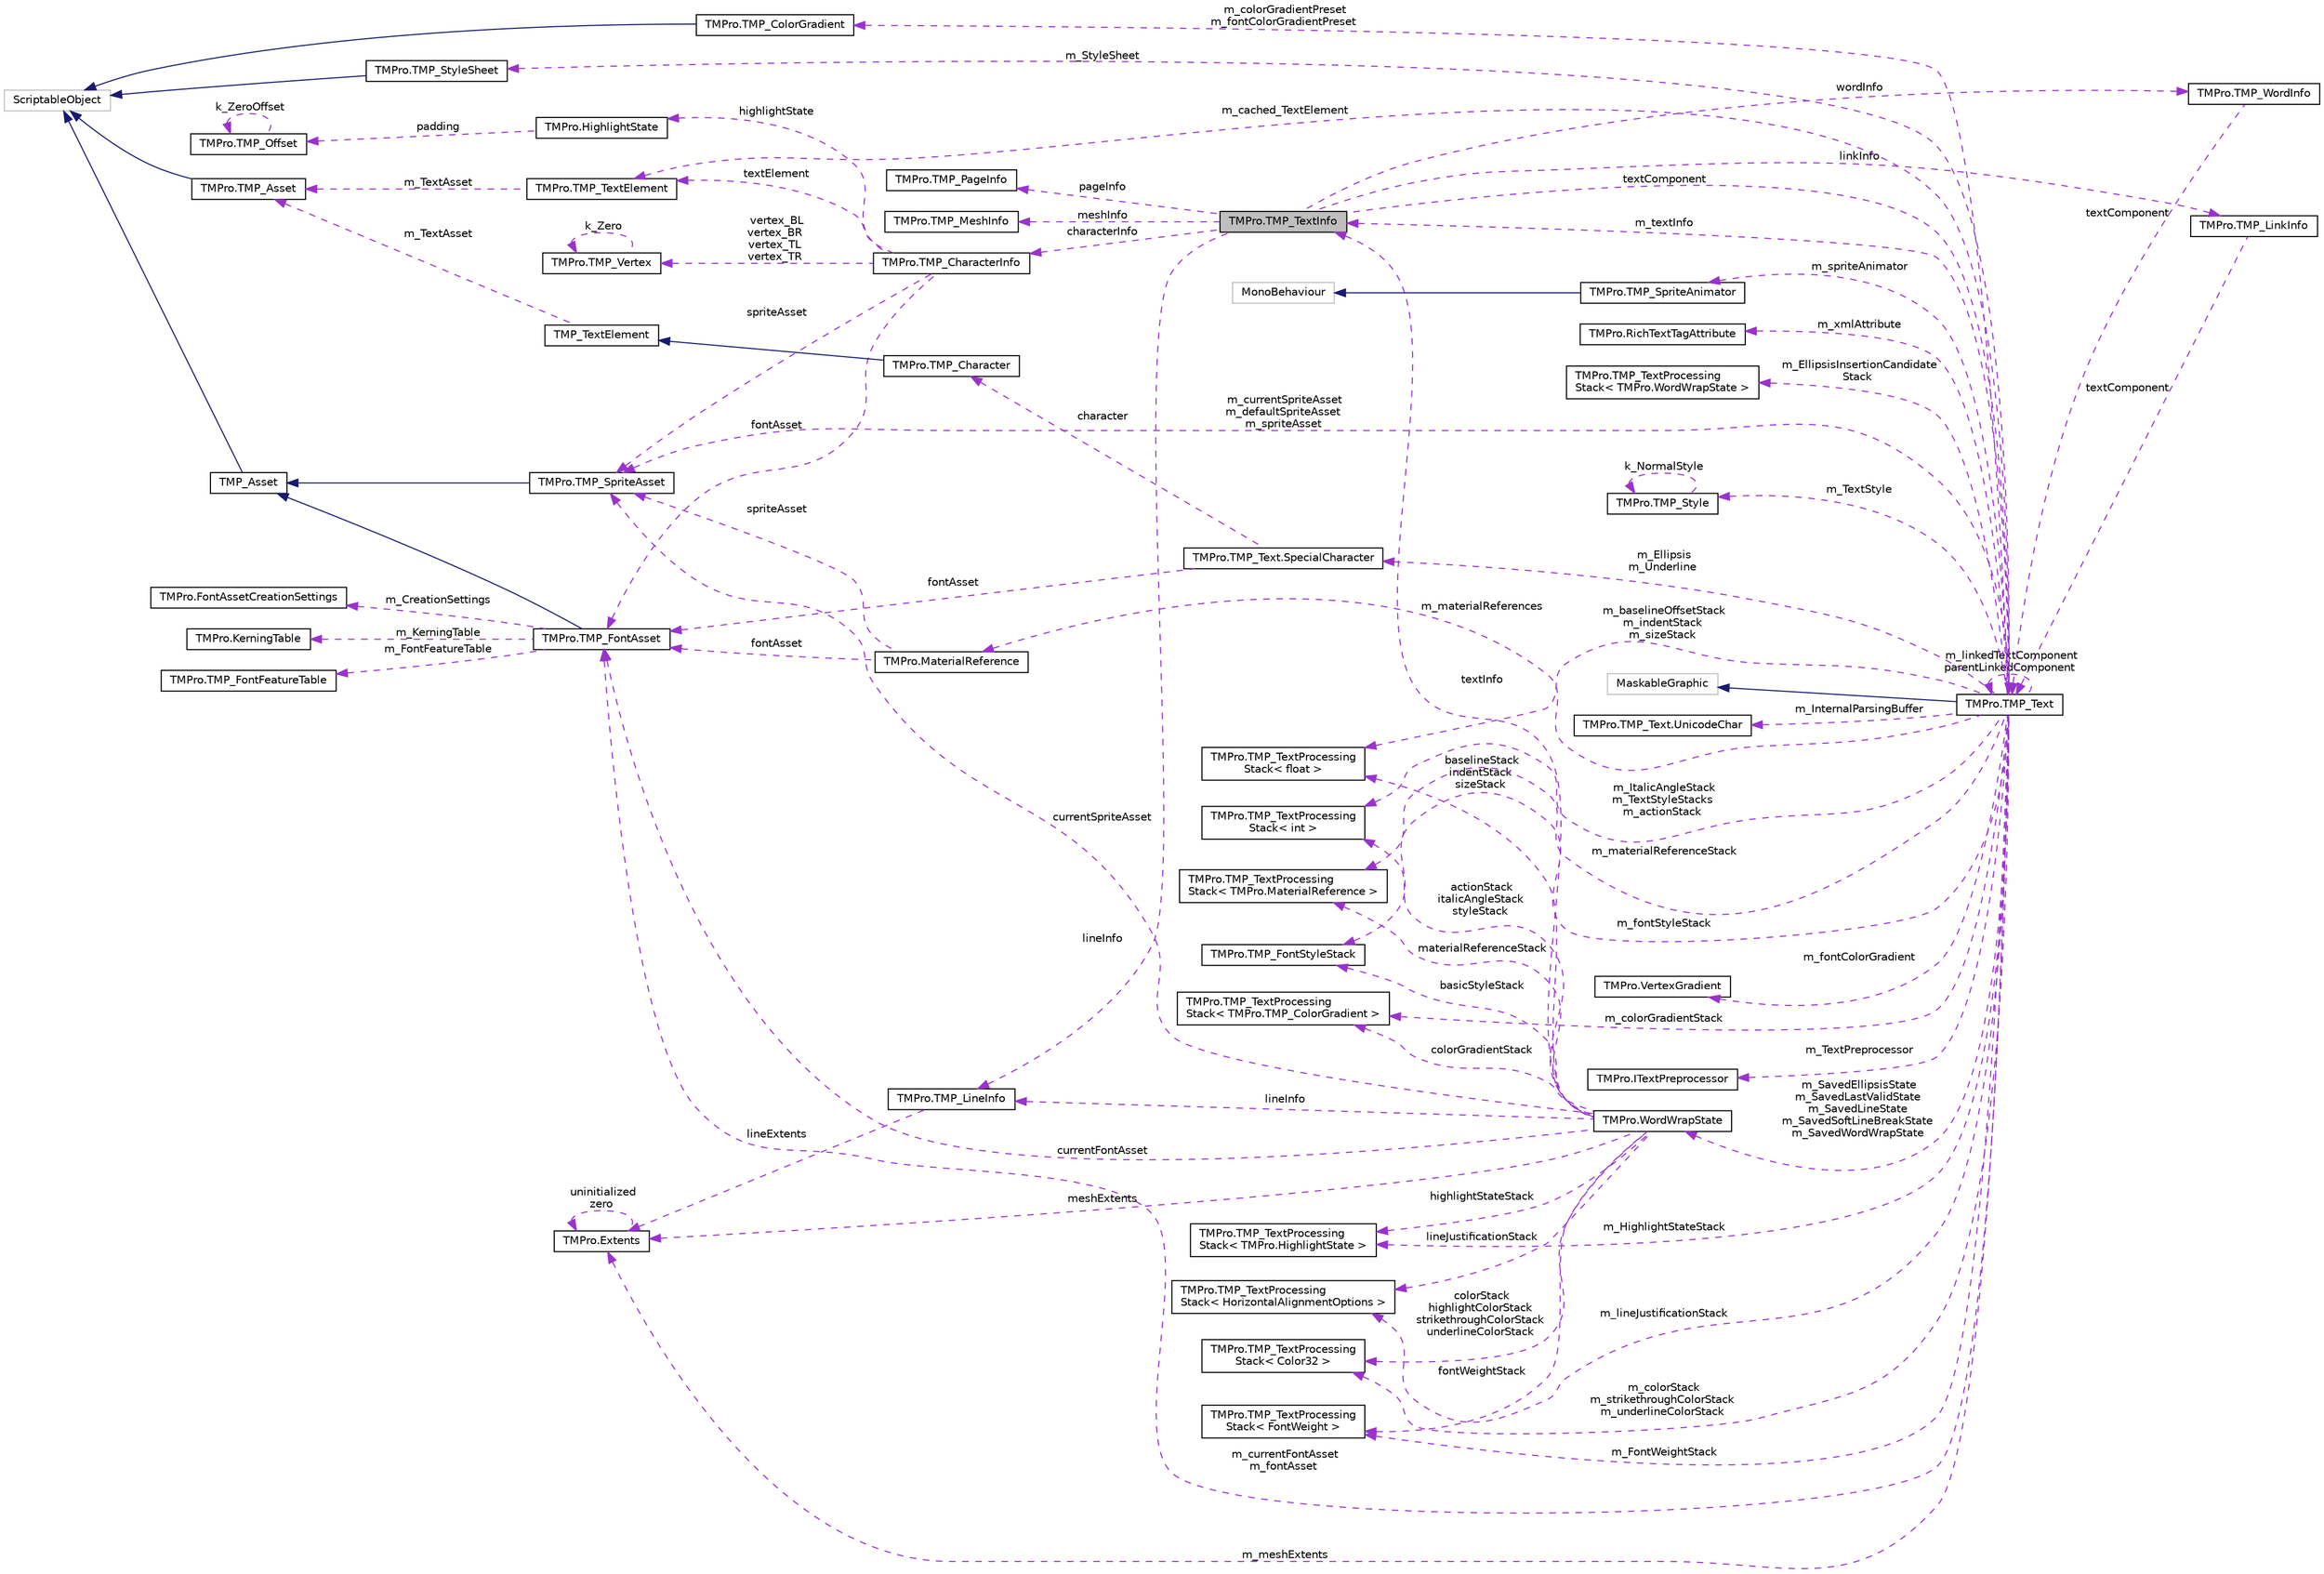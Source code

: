 digraph "TMPro.TMP_TextInfo"
{
 // LATEX_PDF_SIZE
  edge [fontname="Helvetica",fontsize="10",labelfontname="Helvetica",labelfontsize="10"];
  node [fontname="Helvetica",fontsize="10",shape=record];
  rankdir="LR";
  Node1 [label="TMPro.TMP_TextInfo",height=0.2,width=0.4,color="black", fillcolor="grey75", style="filled", fontcolor="black",tooltip="Class which contains information about every element contained within the text object."];
  Node2 -> Node1 [dir="back",color="darkorchid3",fontsize="10",style="dashed",label=" linkInfo" ,fontname="Helvetica"];
  Node2 [label="TMPro.TMP_LinkInfo",height=0.2,width=0.4,color="black", fillcolor="white", style="filled",URL="$struct_t_m_pro_1_1_t_m_p___link_info.html",tooltip="Structure containing information about individual links contained in the text object."];
  Node3 -> Node2 [dir="back",color="darkorchid3",fontsize="10",style="dashed",label=" textComponent" ,fontname="Helvetica"];
  Node3 [label="TMPro.TMP_Text",height=0.2,width=0.4,color="black", fillcolor="white", style="filled",URL="$class_t_m_pro_1_1_t_m_p___text.html",tooltip="Base class which contains common properties and functions shared between the TextMeshPro and TextMesh..."];
  Node4 -> Node3 [dir="back",color="midnightblue",fontsize="10",style="solid",fontname="Helvetica"];
  Node4 [label="MaskableGraphic",height=0.2,width=0.4,color="grey75", fillcolor="white", style="filled",tooltip=" "];
  Node5 -> Node3 [dir="back",color="darkorchid3",fontsize="10",style="dashed",label=" m_fontStyleStack" ,fontname="Helvetica"];
  Node5 [label="TMPro.TMP_FontStyleStack",height=0.2,width=0.4,color="black", fillcolor="white", style="filled",URL="$struct_t_m_pro_1_1_t_m_p___font_style_stack.html",tooltip="Structure used to track basic XML tags which are binary (on / off)"];
  Node6 -> Node3 [dir="back",color="darkorchid3",fontsize="10",style="dashed",label=" m_colorGradientStack" ,fontname="Helvetica"];
  Node6 [label="TMPro.TMP_TextProcessing\lStack\< TMPro.TMP_ColorGradient \>",height=0.2,width=0.4,color="black", fillcolor="white", style="filled",URL="$struct_t_m_pro_1_1_t_m_p___text_processing_stack.html",tooltip=" "];
  Node7 -> Node3 [dir="back",color="darkorchid3",fontsize="10",style="dashed",label=" m_InternalParsingBuffer" ,fontname="Helvetica"];
  Node7 [label="TMPro.TMP_Text.UnicodeChar",height=0.2,width=0.4,color="black", fillcolor="white", style="filled",URL="$struct_t_m_pro_1_1_t_m_p___text_1_1_unicode_char.html",tooltip=" "];
  Node8 -> Node3 [dir="back",color="darkorchid3",fontsize="10",style="dashed",label=" m_lineJustificationStack" ,fontname="Helvetica"];
  Node8 [label="TMPro.TMP_TextProcessing\lStack\< HorizontalAlignmentOptions \>",height=0.2,width=0.4,color="black", fillcolor="white", style="filled",URL="$struct_t_m_pro_1_1_t_m_p___text_processing_stack.html",tooltip=" "];
  Node9 -> Node3 [dir="back",color="darkorchid3",fontsize="10",style="dashed",label=" m_materialReferences" ,fontname="Helvetica"];
  Node9 [label="TMPro.MaterialReference",height=0.2,width=0.4,color="black", fillcolor="white", style="filled",URL="$struct_t_m_pro_1_1_material_reference.html",tooltip=" "];
  Node10 -> Node9 [dir="back",color="darkorchid3",fontsize="10",style="dashed",label=" fontAsset" ,fontname="Helvetica"];
  Node10 [label="TMPro.TMP_FontAsset",height=0.2,width=0.4,color="black", fillcolor="white", style="filled",URL="$class_t_m_pro_1_1_t_m_p___font_asset.html",tooltip=" "];
  Node11 -> Node10 [dir="back",color="midnightblue",fontsize="10",style="solid",fontname="Helvetica"];
  Node11 [label="TMP_Asset",height=0.2,width=0.4,color="black", fillcolor="white", style="filled",URL="$class_t_m_pro_1_1_t_m_p___asset.html",tooltip=" "];
  Node12 -> Node11 [dir="back",color="midnightblue",fontsize="10",style="solid",fontname="Helvetica"];
  Node12 [label="ScriptableObject",height=0.2,width=0.4,color="grey75", fillcolor="white", style="filled",tooltip=" "];
  Node13 -> Node10 [dir="back",color="darkorchid3",fontsize="10",style="dashed",label=" m_CreationSettings" ,fontname="Helvetica"];
  Node13 [label="TMPro.FontAssetCreationSettings",height=0.2,width=0.4,color="black", fillcolor="white", style="filled",URL="$struct_t_m_pro_1_1_font_asset_creation_settings.html",tooltip=" "];
  Node14 -> Node10 [dir="back",color="darkorchid3",fontsize="10",style="dashed",label=" m_KerningTable" ,fontname="Helvetica"];
  Node14 [label="TMPro.KerningTable",height=0.2,width=0.4,color="black", fillcolor="white", style="filled",URL="$class_t_m_pro_1_1_kerning_table.html",tooltip=" "];
  Node15 -> Node10 [dir="back",color="darkorchid3",fontsize="10",style="dashed",label=" m_FontFeatureTable" ,fontname="Helvetica"];
  Node15 [label="TMPro.TMP_FontFeatureTable",height=0.2,width=0.4,color="black", fillcolor="white", style="filled",URL="$class_t_m_pro_1_1_t_m_p___font_feature_table.html",tooltip="Table that contains the various font features available for the given font asset."];
  Node16 -> Node9 [dir="back",color="darkorchid3",fontsize="10",style="dashed",label=" spriteAsset" ,fontname="Helvetica"];
  Node16 [label="TMPro.TMP_SpriteAsset",height=0.2,width=0.4,color="black", fillcolor="white", style="filled",URL="$class_t_m_pro_1_1_t_m_p___sprite_asset.html",tooltip=" "];
  Node11 -> Node16 [dir="back",color="midnightblue",fontsize="10",style="solid",fontname="Helvetica"];
  Node1 -> Node3 [dir="back",color="darkorchid3",fontsize="10",style="dashed",label=" m_textInfo" ,fontname="Helvetica"];
  Node17 -> Node3 [dir="back",color="darkorchid3",fontsize="10",style="dashed",label=" m_meshExtents" ,fontname="Helvetica"];
  Node17 [label="TMPro.Extents",height=0.2,width=0.4,color="black", fillcolor="white", style="filled",URL="$struct_t_m_pro_1_1_extents.html",tooltip=" "];
  Node17 -> Node17 [dir="back",color="darkorchid3",fontsize="10",style="dashed",label=" uninitialized\nzero" ,fontname="Helvetica"];
  Node10 -> Node3 [dir="back",color="darkorchid3",fontsize="10",style="dashed",label=" m_currentFontAsset\nm_fontAsset" ,fontname="Helvetica"];
  Node18 -> Node3 [dir="back",color="darkorchid3",fontsize="10",style="dashed",label=" m_StyleSheet" ,fontname="Helvetica"];
  Node18 [label="TMPro.TMP_StyleSheet",height=0.2,width=0.4,color="black", fillcolor="white", style="filled",URL="$class_t_m_pro_1_1_t_m_p___style_sheet.html",tooltip=" "];
  Node12 -> Node18 [dir="back",color="midnightblue",fontsize="10",style="solid",fontname="Helvetica"];
  Node19 -> Node3 [dir="back",color="darkorchid3",fontsize="10",style="dashed",label=" m_fontColorGradient" ,fontname="Helvetica"];
  Node19 [label="TMPro.VertexGradient",height=0.2,width=0.4,color="black", fillcolor="white", style="filled",URL="$struct_t_m_pro_1_1_vertex_gradient.html",tooltip="TMP custom data type to represent 32 bit characters."];
  Node20 -> Node3 [dir="back",color="darkorchid3",fontsize="10",style="dashed",label=" m_Ellipsis\nm_Underline" ,fontname="Helvetica"];
  Node20 [label="TMPro.TMP_Text.SpecialCharacter",height=0.2,width=0.4,color="black", fillcolor="white", style="filled",URL="$struct_t_m_pro_1_1_t_m_p___text_1_1_special_character.html",tooltip=" "];
  Node10 -> Node20 [dir="back",color="darkorchid3",fontsize="10",style="dashed",label=" fontAsset" ,fontname="Helvetica"];
  Node21 -> Node20 [dir="back",color="darkorchid3",fontsize="10",style="dashed",label=" character" ,fontname="Helvetica"];
  Node21 [label="TMPro.TMP_Character",height=0.2,width=0.4,color="black", fillcolor="white", style="filled",URL="$class_t_m_pro_1_1_t_m_p___character.html",tooltip="A basic element of text."];
  Node22 -> Node21 [dir="back",color="midnightblue",fontsize="10",style="solid",fontname="Helvetica"];
  Node22 [label="TMP_TextElement",height=0.2,width=0.4,color="black", fillcolor="white", style="filled",URL="$class_t_m_pro_1_1_t_m_p___text_element.html",tooltip="Base class for all text elements like Character and SpriteCharacter."];
  Node23 -> Node22 [dir="back",color="darkorchid3",fontsize="10",style="dashed",label=" m_TextAsset" ,fontname="Helvetica"];
  Node23 [label="TMPro.TMP_Asset",height=0.2,width=0.4,color="black", fillcolor="white", style="filled",URL="$class_t_m_pro_1_1_t_m_p___asset.html",tooltip=" "];
  Node12 -> Node23 [dir="back",color="midnightblue",fontsize="10",style="solid",fontname="Helvetica"];
  Node3 -> Node3 [dir="back",color="darkorchid3",fontsize="10",style="dashed",label=" m_linkedTextComponent\nparentLinkedComponent" ,fontname="Helvetica"];
  Node24 -> Node3 [dir="back",color="darkorchid3",fontsize="10",style="dashed",label=" m_TextPreprocessor" ,fontname="Helvetica"];
  Node24 [label="TMPro.ITextPreprocessor",height=0.2,width=0.4,color="black", fillcolor="white", style="filled",URL="$interface_t_m_pro_1_1_i_text_preprocessor.html",tooltip="Interface used for preprocessing and shaping of text."];
  Node25 -> Node3 [dir="back",color="darkorchid3",fontsize="10",style="dashed",label=" m_colorStack\nm_strikethroughColorStack\nm_underlineColorStack" ,fontname="Helvetica"];
  Node25 [label="TMPro.TMP_TextProcessing\lStack\< Color32 \>",height=0.2,width=0.4,color="black", fillcolor="white", style="filled",URL="$struct_t_m_pro_1_1_t_m_p___text_processing_stack.html",tooltip=" "];
  Node26 -> Node3 [dir="back",color="darkorchid3",fontsize="10",style="dashed",label=" m_colorGradientPreset\nm_fontColorGradientPreset" ,fontname="Helvetica"];
  Node26 [label="TMPro.TMP_ColorGradient",height=0.2,width=0.4,color="black", fillcolor="white", style="filled",URL="$class_t_m_pro_1_1_t_m_p___color_gradient.html",tooltip=" "];
  Node12 -> Node26 [dir="back",color="midnightblue",fontsize="10",style="solid",fontname="Helvetica"];
  Node27 -> Node3 [dir="back",color="darkorchid3",fontsize="10",style="dashed",label=" m_spriteAnimator" ,fontname="Helvetica"];
  Node27 [label="TMPro.TMP_SpriteAnimator",height=0.2,width=0.4,color="black", fillcolor="white", style="filled",URL="$class_t_m_pro_1_1_t_m_p___sprite_animator.html",tooltip=" "];
  Node28 -> Node27 [dir="back",color="midnightblue",fontsize="10",style="solid",fontname="Helvetica"];
  Node28 [label="MonoBehaviour",height=0.2,width=0.4,color="grey75", fillcolor="white", style="filled",tooltip=" "];
  Node29 -> Node3 [dir="back",color="darkorchid3",fontsize="10",style="dashed",label=" m_FontWeightStack" ,fontname="Helvetica"];
  Node29 [label="TMPro.TMP_TextProcessing\lStack\< FontWeight \>",height=0.2,width=0.4,color="black", fillcolor="white", style="filled",URL="$struct_t_m_pro_1_1_t_m_p___text_processing_stack.html",tooltip=" "];
  Node30 -> Node3 [dir="back",color="darkorchid3",fontsize="10",style="dashed",label=" m_baselineOffsetStack\nm_indentStack\nm_sizeStack" ,fontname="Helvetica"];
  Node30 [label="TMPro.TMP_TextProcessing\lStack\< float \>",height=0.2,width=0.4,color="black", fillcolor="white", style="filled",URL="$struct_t_m_pro_1_1_t_m_p___text_processing_stack.html",tooltip=" "];
  Node31 -> Node3 [dir="back",color="darkorchid3",fontsize="10",style="dashed",label=" m_ItalicAngleStack\nm_TextStyleStacks\nm_actionStack" ,fontname="Helvetica"];
  Node31 [label="TMPro.TMP_TextProcessing\lStack\< int \>",height=0.2,width=0.4,color="black", fillcolor="white", style="filled",URL="$struct_t_m_pro_1_1_t_m_p___text_processing_stack.html",tooltip=" "];
  Node32 -> Node3 [dir="back",color="darkorchid3",fontsize="10",style="dashed",label=" m_SavedEllipsisState\nm_SavedLastValidState\nm_SavedLineState\nm_SavedSoftLineBreakState\nm_SavedWordWrapState" ,fontname="Helvetica"];
  Node32 [label="TMPro.WordWrapState",height=0.2,width=0.4,color="black", fillcolor="white", style="filled",URL="$struct_t_m_pro_1_1_word_wrap_state.html",tooltip=" "];
  Node5 -> Node32 [dir="back",color="darkorchid3",fontsize="10",style="dashed",label=" basicStyleStack" ,fontname="Helvetica"];
  Node8 -> Node32 [dir="back",color="darkorchid3",fontsize="10",style="dashed",label=" lineJustificationStack" ,fontname="Helvetica"];
  Node6 -> Node32 [dir="back",color="darkorchid3",fontsize="10",style="dashed",label=" colorGradientStack" ,fontname="Helvetica"];
  Node33 -> Node32 [dir="back",color="darkorchid3",fontsize="10",style="dashed",label=" lineInfo" ,fontname="Helvetica"];
  Node33 [label="TMPro.TMP_LineInfo",height=0.2,width=0.4,color="black", fillcolor="white", style="filled",URL="$struct_t_m_pro_1_1_t_m_p___line_info.html",tooltip="Structure which contains information about the individual lines of text."];
  Node17 -> Node33 [dir="back",color="darkorchid3",fontsize="10",style="dashed",label=" lineExtents" ,fontname="Helvetica"];
  Node1 -> Node32 [dir="back",color="darkorchid3",fontsize="10",style="dashed",label=" textInfo" ,fontname="Helvetica"];
  Node17 -> Node32 [dir="back",color="darkorchid3",fontsize="10",style="dashed",label=" meshExtents" ,fontname="Helvetica"];
  Node10 -> Node32 [dir="back",color="darkorchid3",fontsize="10",style="dashed",label=" currentFontAsset" ,fontname="Helvetica"];
  Node25 -> Node32 [dir="back",color="darkorchid3",fontsize="10",style="dashed",label=" colorStack\nhighlightColorStack\nstrikethroughColorStack\nunderlineColorStack" ,fontname="Helvetica"];
  Node29 -> Node32 [dir="back",color="darkorchid3",fontsize="10",style="dashed",label=" fontWeightStack" ,fontname="Helvetica"];
  Node30 -> Node32 [dir="back",color="darkorchid3",fontsize="10",style="dashed",label=" baselineStack\nindentStack\nsizeStack" ,fontname="Helvetica"];
  Node34 -> Node32 [dir="back",color="darkorchid3",fontsize="10",style="dashed",label=" materialReferenceStack" ,fontname="Helvetica"];
  Node34 [label="TMPro.TMP_TextProcessing\lStack\< TMPro.MaterialReference \>",height=0.2,width=0.4,color="black", fillcolor="white", style="filled",URL="$struct_t_m_pro_1_1_t_m_p___text_processing_stack.html",tooltip=" "];
  Node31 -> Node32 [dir="back",color="darkorchid3",fontsize="10",style="dashed",label=" actionStack\nitalicAngleStack\nstyleStack" ,fontname="Helvetica"];
  Node35 -> Node32 [dir="back",color="darkorchid3",fontsize="10",style="dashed",label=" highlightStateStack" ,fontname="Helvetica"];
  Node35 [label="TMPro.TMP_TextProcessing\lStack\< TMPro.HighlightState \>",height=0.2,width=0.4,color="black", fillcolor="white", style="filled",URL="$struct_t_m_pro_1_1_t_m_p___text_processing_stack.html",tooltip=" "];
  Node16 -> Node32 [dir="back",color="darkorchid3",fontsize="10",style="dashed",label=" currentSpriteAsset" ,fontname="Helvetica"];
  Node34 -> Node3 [dir="back",color="darkorchid3",fontsize="10",style="dashed",label=" m_materialReferenceStack" ,fontname="Helvetica"];
  Node35 -> Node3 [dir="back",color="darkorchid3",fontsize="10",style="dashed",label=" m_HighlightStateStack" ,fontname="Helvetica"];
  Node36 -> Node3 [dir="back",color="darkorchid3",fontsize="10",style="dashed",label=" m_EllipsisInsertionCandidate\lStack" ,fontname="Helvetica"];
  Node36 [label="TMPro.TMP_TextProcessing\lStack\< TMPro.WordWrapState \>",height=0.2,width=0.4,color="black", fillcolor="white", style="filled",URL="$struct_t_m_pro_1_1_t_m_p___text_processing_stack.html",tooltip=" "];
  Node37 -> Node3 [dir="back",color="darkorchid3",fontsize="10",style="dashed",label=" m_xmlAttribute" ,fontname="Helvetica"];
  Node37 [label="TMPro.RichTextTagAttribute",height=0.2,width=0.4,color="black", fillcolor="white", style="filled",URL="$struct_t_m_pro_1_1_rich_text_tag_attribute.html",tooltip=" "];
  Node38 -> Node3 [dir="back",color="darkorchid3",fontsize="10",style="dashed",label=" m_cached_TextElement" ,fontname="Helvetica"];
  Node38 [label="TMPro.TMP_TextElement",height=0.2,width=0.4,color="black", fillcolor="white", style="filled",URL="$class_t_m_pro_1_1_t_m_p___text_element.html",tooltip="Base class for all text elements like Character and SpriteCharacter."];
  Node23 -> Node38 [dir="back",color="darkorchid3",fontsize="10",style="dashed",label=" m_TextAsset" ,fontname="Helvetica"];
  Node39 -> Node3 [dir="back",color="darkorchid3",fontsize="10",style="dashed",label=" m_TextStyle" ,fontname="Helvetica"];
  Node39 [label="TMPro.TMP_Style",height=0.2,width=0.4,color="black", fillcolor="white", style="filled",URL="$class_t_m_pro_1_1_t_m_p___style.html",tooltip=" "];
  Node39 -> Node39 [dir="back",color="darkorchid3",fontsize="10",style="dashed",label=" k_NormalStyle" ,fontname="Helvetica"];
  Node16 -> Node3 [dir="back",color="darkorchid3",fontsize="10",style="dashed",label=" m_currentSpriteAsset\nm_defaultSpriteAsset\nm_spriteAsset" ,fontname="Helvetica"];
  Node40 -> Node1 [dir="back",color="darkorchid3",fontsize="10",style="dashed",label=" pageInfo" ,fontname="Helvetica"];
  Node40 [label="TMPro.TMP_PageInfo",height=0.2,width=0.4,color="black", fillcolor="white", style="filled",URL="$struct_t_m_pro_1_1_t_m_p___page_info.html",tooltip=" "];
  Node33 -> Node1 [dir="back",color="darkorchid3",fontsize="10",style="dashed",label=" lineInfo" ,fontname="Helvetica"];
  Node3 -> Node1 [dir="back",color="darkorchid3",fontsize="10",style="dashed",label=" textComponent" ,fontname="Helvetica"];
  Node41 -> Node1 [dir="back",color="darkorchid3",fontsize="10",style="dashed",label=" meshInfo" ,fontname="Helvetica"];
  Node41 [label="TMPro.TMP_MeshInfo",height=0.2,width=0.4,color="black", fillcolor="white", style="filled",URL="$struct_t_m_pro_1_1_t_m_p___mesh_info.html",tooltip="Structure which contains the vertex attributes (geometry) of the text object."];
  Node42 -> Node1 [dir="back",color="darkorchid3",fontsize="10",style="dashed",label=" wordInfo" ,fontname="Helvetica"];
  Node42 [label="TMPro.TMP_WordInfo",height=0.2,width=0.4,color="black", fillcolor="white", style="filled",URL="$struct_t_m_pro_1_1_t_m_p___word_info.html",tooltip="Structure containing information about the individual words contained in the text object."];
  Node3 -> Node42 [dir="back",color="darkorchid3",fontsize="10",style="dashed",label=" textComponent" ,fontname="Helvetica"];
  Node43 -> Node1 [dir="back",color="darkorchid3",fontsize="10",style="dashed",label=" characterInfo" ,fontname="Helvetica"];
  Node43 [label="TMPro.TMP_CharacterInfo",height=0.2,width=0.4,color="black", fillcolor="white", style="filled",URL="$struct_t_m_pro_1_1_t_m_p___character_info.html",tooltip="Structure containing information about individual text elements (character or sprites)."];
  Node10 -> Node43 [dir="back",color="darkorchid3",fontsize="10",style="dashed",label=" fontAsset" ,fontname="Helvetica"];
  Node44 -> Node43 [dir="back",color="darkorchid3",fontsize="10",style="dashed",label=" highlightState" ,fontname="Helvetica"];
  Node44 [label="TMPro.HighlightState",height=0.2,width=0.4,color="black", fillcolor="white", style="filled",URL="$struct_t_m_pro_1_1_highlight_state.html",tooltip=" "];
  Node45 -> Node44 [dir="back",color="darkorchid3",fontsize="10",style="dashed",label=" padding" ,fontname="Helvetica"];
  Node45 [label="TMPro.TMP_Offset",height=0.2,width=0.4,color="black", fillcolor="white", style="filled",URL="$struct_t_m_pro_1_1_t_m_p___offset.html",tooltip=" "];
  Node45 -> Node45 [dir="back",color="darkorchid3",fontsize="10",style="dashed",label=" k_ZeroOffset" ,fontname="Helvetica"];
  Node46 -> Node43 [dir="back",color="darkorchid3",fontsize="10",style="dashed",label=" vertex_BL\nvertex_BR\nvertex_TL\nvertex_TR" ,fontname="Helvetica"];
  Node46 [label="TMPro.TMP_Vertex",height=0.2,width=0.4,color="black", fillcolor="white", style="filled",URL="$struct_t_m_pro_1_1_t_m_p___vertex.html",tooltip=" "];
  Node46 -> Node46 [dir="back",color="darkorchid3",fontsize="10",style="dashed",label=" k_Zero" ,fontname="Helvetica"];
  Node16 -> Node43 [dir="back",color="darkorchid3",fontsize="10",style="dashed",label=" spriteAsset" ,fontname="Helvetica"];
  Node38 -> Node43 [dir="back",color="darkorchid3",fontsize="10",style="dashed",label=" textElement" ,fontname="Helvetica"];
}
